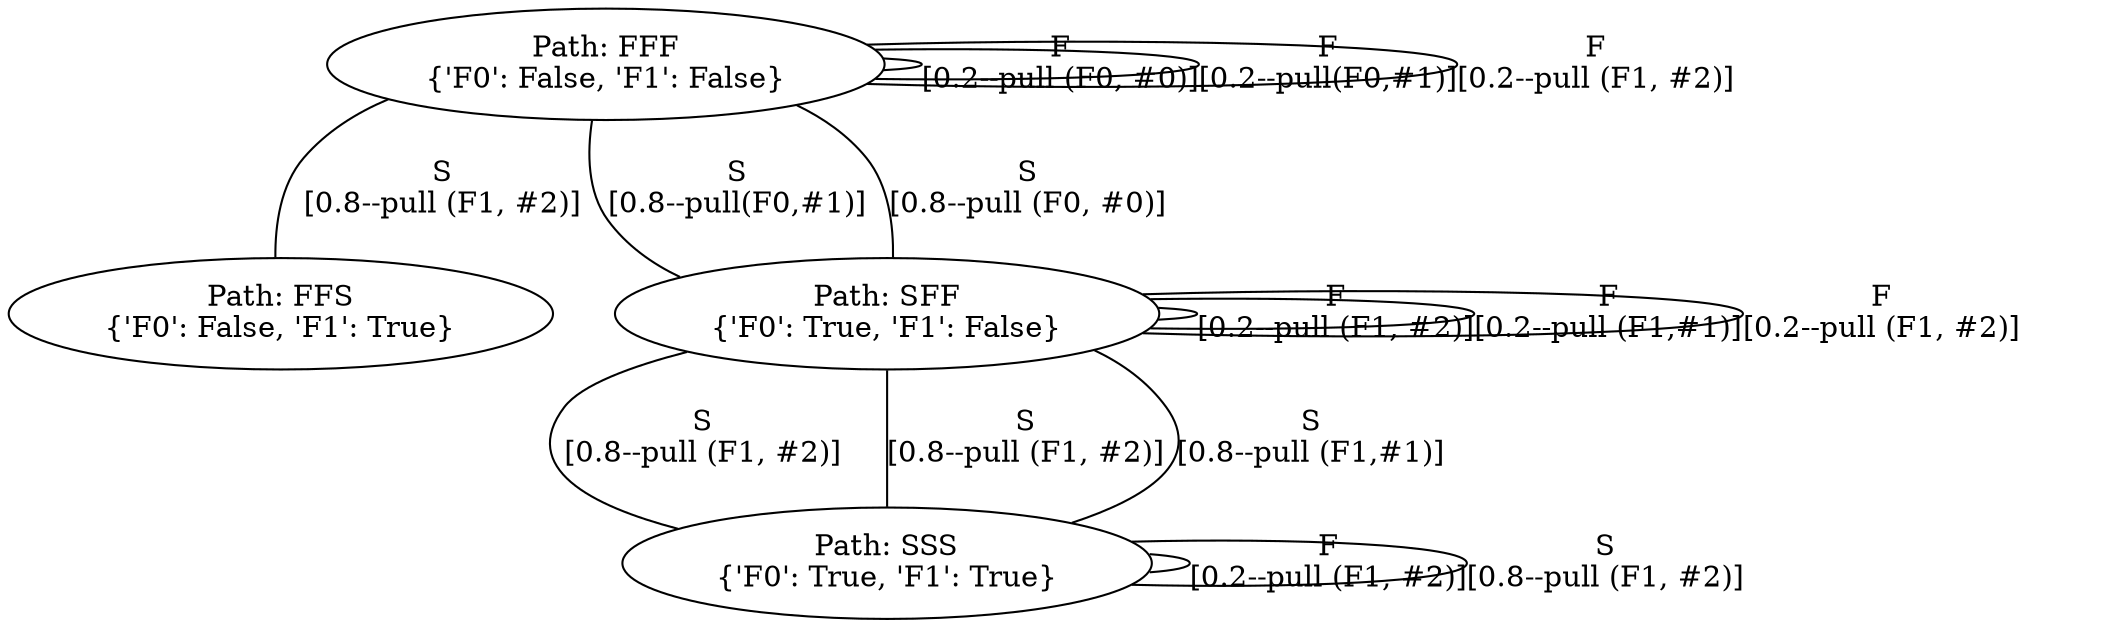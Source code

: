 graph DAG {
	FF [label="Path: F
{'F0': False, 'F1': False}"]
	FF -- FF [label="F
[0.2--pull (F0, #0)]"]
	FF [label="Path: FF
{'F0': False, 'F1': False}"]
	FF -- FF [label="F
[0.2--pull(F0,#1)]"]
	FF [label="Path: FFF
{'F0': False, 'F1': False}"]
	FF -- FF [label="F
[0.2--pull (F1, #2)]"]
	FT [label="Path: FFS
{'F0': False, 'F1': True}"]
	FF -- FT [label="S
[0.8--pull (F1, #2)]"]
	TF [label="Path: FS
{'F0': True, 'F1': False}"]
	FF -- TF [label="S
[0.8--pull(F0,#1)]"]
	TF [label="Path: FSF
{'F0': True, 'F1': False}"]
	TF -- TF [label="F
[0.2--pull (F1, #2)]"]
	TT [label="Path: FSS
{'F0': True, 'F1': True}"]
	TF -- TT [label="S
[0.8--pull (F1, #2)]"]
	TF [label="Path: S
{'F0': True, 'F1': False}"]
	FF -- TF [label="S
[0.8--pull (F0, #0)]"]
	TF [label="Path: SF
{'F0': True, 'F1': False}"]
	TF -- TF [label="F
[0.2--pull (F1,#1)]"]
	TF [label="Path: SFF
{'F0': True, 'F1': False}"]
	TF -- TF [label="F
[0.2--pull (F1, #2)]"]
	TT [label="Path: SFS
{'F0': True, 'F1': True}"]
	TF -- TT [label="S
[0.8--pull (F1, #2)]"]
	TT [label="Path: SS
{'F0': True, 'F1': True}"]
	TF -- TT [label="S
[0.8--pull (F1,#1)]"]
	TT [label="Path: SSF
{'F0': True, 'F1': True}"]
	TT -- TT [label="F
[0.2--pull (F1, #2)]"]
	TT [label="Path: SSS
{'F0': True, 'F1': True}"]
	TT -- TT [label="S
[0.8--pull (F1, #2)]"]
}
